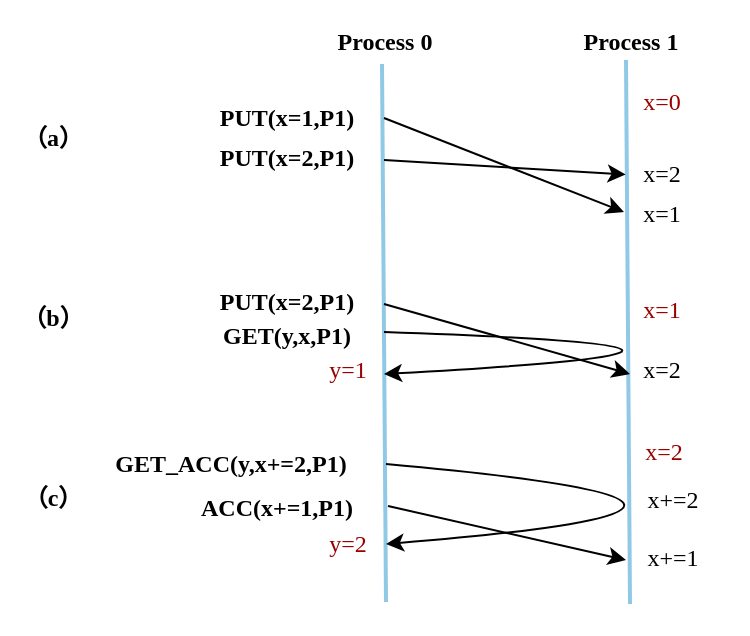 <mxfile version="24.1.0" type="device">
  <diagram name="第 1 页" id="pTsB45nY29L2gIAqsLVe">
    <mxGraphModel dx="794" dy="511" grid="0" gridSize="10" guides="1" tooltips="1" connect="1" arrows="1" fold="1" page="1" pageScale="1" pageWidth="827" pageHeight="1169" math="0" shadow="0">
      <root>
        <mxCell id="0" />
        <mxCell id="1" parent="0" />
        <mxCell id="GLqzAzolnZkkeIf7VO7s-38" value="" style="rounded=0;whiteSpace=wrap;html=1;fillColor=none;strokeColor=none;" vertex="1" parent="1">
          <mxGeometry x="39" y="126" width="366" height="317" as="geometry" />
        </mxCell>
        <mxCell id="GLqzAzolnZkkeIf7VO7s-1" value="" style="endArrow=none;html=1;rounded=0;strokeWidth=2;strokeColor=#90C9E6;" edge="1" parent="1">
          <mxGeometry width="50" height="50" relative="1" as="geometry">
            <mxPoint x="224" y="427" as="sourcePoint" />
            <mxPoint x="222" y="158" as="targetPoint" />
          </mxGeometry>
        </mxCell>
        <mxCell id="GLqzAzolnZkkeIf7VO7s-2" value="" style="endArrow=none;html=1;rounded=0;strokeWidth=2;strokeColor=#90C9E6;" edge="1" parent="1">
          <mxGeometry width="50" height="50" relative="1" as="geometry">
            <mxPoint x="346" y="428" as="sourcePoint" />
            <mxPoint x="344" y="156" as="targetPoint" />
          </mxGeometry>
        </mxCell>
        <mxCell id="GLqzAzolnZkkeIf7VO7s-3" value="&lt;font face=&quot;Verdana&quot;&gt;&lt;b style=&quot;&quot;&gt;Process 0&lt;/b&gt;&lt;/font&gt;" style="text;html=1;align=center;verticalAlign=middle;whiteSpace=wrap;rounded=0;" vertex="1" parent="1">
          <mxGeometry x="187" y="132" width="73" height="30" as="geometry" />
        </mxCell>
        <mxCell id="GLqzAzolnZkkeIf7VO7s-7" value="&lt;font color=&quot;#990000&quot; face=&quot;Verdana&quot;&gt;x=0&lt;/font&gt;" style="text;html=1;align=center;verticalAlign=middle;whiteSpace=wrap;rounded=0;" vertex="1" parent="1">
          <mxGeometry x="332" y="162" width="60" height="30" as="geometry" />
        </mxCell>
        <mxCell id="GLqzAzolnZkkeIf7VO7s-12" value="&lt;font face=&quot;Verdana&quot;&gt;&lt;b style=&quot;&quot;&gt;Process 1&lt;/b&gt;&lt;/font&gt;" style="text;html=1;align=center;verticalAlign=middle;whiteSpace=wrap;rounded=0;" vertex="1" parent="1">
          <mxGeometry x="310" y="132" width="73" height="30" as="geometry" />
        </mxCell>
        <mxCell id="GLqzAzolnZkkeIf7VO7s-13" value="&lt;font face=&quot;Verdana&quot;&gt;&lt;b style=&quot;&quot;&gt;（a&lt;/b&gt;&lt;/font&gt;&lt;b style=&quot;font-family: Verdana; background-color: initial;&quot;&gt;）&lt;/b&gt;" style="text;html=1;align=center;verticalAlign=middle;whiteSpace=wrap;rounded=0;" vertex="1" parent="1">
          <mxGeometry x="31" y="180" width="53" height="30" as="geometry" />
        </mxCell>
        <mxCell id="GLqzAzolnZkkeIf7VO7s-14" value="&lt;font face=&quot;Verdana&quot;&gt;&lt;b style=&quot;&quot;&gt;（b&lt;/b&gt;&lt;/font&gt;&lt;b style=&quot;font-family: Verdana; background-color: initial;&quot;&gt;）&lt;/b&gt;" style="text;html=1;align=center;verticalAlign=middle;whiteSpace=wrap;rounded=0;" vertex="1" parent="1">
          <mxGeometry x="31" y="270" width="53" height="30" as="geometry" />
        </mxCell>
        <mxCell id="GLqzAzolnZkkeIf7VO7s-15" value="&lt;font face=&quot;Verdana&quot;&gt;&lt;b style=&quot;&quot;&gt;（c&lt;/b&gt;&lt;/font&gt;&lt;b style=&quot;font-family: Verdana; background-color: initial;&quot;&gt;）&lt;/b&gt;" style="text;html=1;align=center;verticalAlign=middle;whiteSpace=wrap;rounded=0;" vertex="1" parent="1">
          <mxGeometry x="31" y="360" width="53" height="30" as="geometry" />
        </mxCell>
        <mxCell id="GLqzAzolnZkkeIf7VO7s-16" value="&lt;font face=&quot;Verdana&quot;&gt;&lt;b style=&quot;&quot;&gt;PUT(x=1,P1)&lt;/b&gt;&lt;/font&gt;" style="text;html=1;align=center;verticalAlign=middle;whiteSpace=wrap;rounded=0;" vertex="1" parent="1">
          <mxGeometry x="134" y="170" width="81" height="30" as="geometry" />
        </mxCell>
        <mxCell id="GLqzAzolnZkkeIf7VO7s-17" value="&lt;font face=&quot;Verdana&quot;&gt;&lt;b style=&quot;&quot;&gt;PUT(x=2,P1)&lt;/b&gt;&lt;/font&gt;" style="text;html=1;align=center;verticalAlign=middle;whiteSpace=wrap;rounded=0;" vertex="1" parent="1">
          <mxGeometry x="134" y="190" width="81" height="30" as="geometry" />
        </mxCell>
        <mxCell id="GLqzAzolnZkkeIf7VO7s-18" value="&lt;font face=&quot;Verdana&quot;&gt;x=2&lt;/font&gt;" style="text;html=1;align=center;verticalAlign=middle;whiteSpace=wrap;rounded=0;" vertex="1" parent="1">
          <mxGeometry x="332" y="198" width="60" height="30" as="geometry" />
        </mxCell>
        <mxCell id="GLqzAzolnZkkeIf7VO7s-19" value="&lt;font face=&quot;Verdana&quot;&gt;x=1&lt;/font&gt;" style="text;html=1;align=center;verticalAlign=middle;whiteSpace=wrap;rounded=0;" vertex="1" parent="1">
          <mxGeometry x="332" y="218" width="60" height="30" as="geometry" />
        </mxCell>
        <mxCell id="GLqzAzolnZkkeIf7VO7s-20" value="" style="endArrow=classic;html=1;rounded=0;" edge="1" parent="1">
          <mxGeometry width="50" height="50" relative="1" as="geometry">
            <mxPoint x="223" y="185" as="sourcePoint" />
            <mxPoint x="343" y="232" as="targetPoint" />
          </mxGeometry>
        </mxCell>
        <mxCell id="GLqzAzolnZkkeIf7VO7s-21" value="" style="endArrow=classic;html=1;rounded=0;entryX=0.197;entryY=-0.157;entryDx=0;entryDy=0;entryPerimeter=0;" edge="1" parent="1" target="GLqzAzolnZkkeIf7VO7s-19">
          <mxGeometry width="50" height="50" relative="1" as="geometry">
            <mxPoint x="223" y="206" as="sourcePoint" />
            <mxPoint x="343" y="253" as="targetPoint" />
          </mxGeometry>
        </mxCell>
        <mxCell id="GLqzAzolnZkkeIf7VO7s-22" value="&lt;font face=&quot;Verdana&quot;&gt;&lt;b style=&quot;&quot;&gt;PUT(x=2,P1)&lt;/b&gt;&lt;/font&gt;" style="text;html=1;align=center;verticalAlign=middle;whiteSpace=wrap;rounded=0;" vertex="1" parent="1">
          <mxGeometry x="134" y="262" width="81" height="30" as="geometry" />
        </mxCell>
        <mxCell id="GLqzAzolnZkkeIf7VO7s-23" value="&lt;font face=&quot;Verdana&quot;&gt;x=2&lt;/font&gt;" style="text;html=1;align=center;verticalAlign=middle;whiteSpace=wrap;rounded=0;" vertex="1" parent="1">
          <mxGeometry x="332" y="296" width="60" height="30" as="geometry" />
        </mxCell>
        <mxCell id="GLqzAzolnZkkeIf7VO7s-24" value="" style="endArrow=classic;html=1;rounded=0;entryX=0.233;entryY=0.567;entryDx=0;entryDy=0;entryPerimeter=0;" edge="1" parent="1" target="GLqzAzolnZkkeIf7VO7s-23">
          <mxGeometry width="50" height="50" relative="1" as="geometry">
            <mxPoint x="223" y="278" as="sourcePoint" />
            <mxPoint x="344" y="285" as="targetPoint" />
          </mxGeometry>
        </mxCell>
        <mxCell id="GLqzAzolnZkkeIf7VO7s-25" value="&lt;font face=&quot;Verdana&quot;&gt;&lt;b style=&quot;&quot;&gt;GET(y,x,P1)&lt;/b&gt;&lt;/font&gt;" style="text;html=1;align=center;verticalAlign=middle;whiteSpace=wrap;rounded=0;" vertex="1" parent="1">
          <mxGeometry x="134" y="279" width="81" height="30" as="geometry" />
        </mxCell>
        <mxCell id="GLqzAzolnZkkeIf7VO7s-26" value="" style="endArrow=classic;html=1;rounded=0;curved=1;" edge="1" parent="1">
          <mxGeometry width="50" height="50" relative="1" as="geometry">
            <mxPoint x="223" y="292" as="sourcePoint" />
            <mxPoint x="223" y="313" as="targetPoint" />
            <Array as="points">
              <mxPoint x="458" y="300" />
            </Array>
          </mxGeometry>
        </mxCell>
        <mxCell id="GLqzAzolnZkkeIf7VO7s-27" value="&lt;font color=&quot;#990000&quot; face=&quot;Verdana&quot;&gt;x=1&lt;/font&gt;" style="text;html=1;align=center;verticalAlign=middle;whiteSpace=wrap;rounded=0;" vertex="1" parent="1">
          <mxGeometry x="332" y="266" width="60" height="30" as="geometry" />
        </mxCell>
        <mxCell id="GLqzAzolnZkkeIf7VO7s-28" value="&lt;font color=&quot;#990000&quot; face=&quot;Verdana&quot;&gt;y&lt;/font&gt;&lt;span style=&quot;color: rgb(153, 0, 0); font-family: Verdana; background-color: initial;&quot;&gt;=1&lt;/span&gt;" style="text;html=1;align=center;verticalAlign=middle;whiteSpace=wrap;rounded=0;" vertex="1" parent="1">
          <mxGeometry x="175" y="296" width="60" height="30" as="geometry" />
        </mxCell>
        <mxCell id="GLqzAzolnZkkeIf7VO7s-29" value="&lt;font face=&quot;Verdana&quot;&gt;&lt;b style=&quot;&quot;&gt;GET_ACC(y,x+=2,P1)&lt;/b&gt;&lt;/font&gt;" style="text;html=1;align=center;verticalAlign=middle;whiteSpace=wrap;rounded=0;" vertex="1" parent="1">
          <mxGeometry x="86" y="343" width="121" height="30" as="geometry" />
        </mxCell>
        <mxCell id="GLqzAzolnZkkeIf7VO7s-30" value="&lt;font face=&quot;Verdana&quot;&gt;&lt;b style=&quot;&quot;&gt;ACC(x+=1,P1)&lt;/b&gt;&lt;/font&gt;" style="text;html=1;align=center;verticalAlign=middle;whiteSpace=wrap;rounded=0;" vertex="1" parent="1">
          <mxGeometry x="109" y="365" width="121" height="30" as="geometry" />
        </mxCell>
        <mxCell id="GLqzAzolnZkkeIf7VO7s-31" value="&lt;font face=&quot;Verdana&quot;&gt;x+=2&lt;/font&gt;" style="text;html=1;align=center;verticalAlign=middle;whiteSpace=wrap;rounded=0;" vertex="1" parent="1">
          <mxGeometry x="333" y="361" width="69" height="30" as="geometry" />
        </mxCell>
        <mxCell id="GLqzAzolnZkkeIf7VO7s-32" value="" style="endArrow=classic;html=1;rounded=0;" edge="1" parent="1">
          <mxGeometry width="50" height="50" relative="1" as="geometry">
            <mxPoint x="225" y="379" as="sourcePoint" />
            <mxPoint x="344" y="406" as="targetPoint" />
          </mxGeometry>
        </mxCell>
        <mxCell id="GLqzAzolnZkkeIf7VO7s-33" value="" style="endArrow=classic;html=1;rounded=0;curved=1;" edge="1" parent="1">
          <mxGeometry width="50" height="50" relative="1" as="geometry">
            <mxPoint x="224" y="358" as="sourcePoint" />
            <mxPoint x="224" y="398" as="targetPoint" />
            <Array as="points">
              <mxPoint x="459" y="379" />
            </Array>
          </mxGeometry>
        </mxCell>
        <mxCell id="GLqzAzolnZkkeIf7VO7s-34" value="&lt;font color=&quot;#990000&quot; face=&quot;Verdana&quot;&gt;x=2&lt;/font&gt;" style="text;html=1;align=center;verticalAlign=middle;whiteSpace=wrap;rounded=0;" vertex="1" parent="1">
          <mxGeometry x="333" y="337" width="60" height="30" as="geometry" />
        </mxCell>
        <mxCell id="GLqzAzolnZkkeIf7VO7s-36" value="&lt;font face=&quot;Verdana&quot;&gt;x+=1&lt;/font&gt;" style="text;html=1;align=center;verticalAlign=middle;whiteSpace=wrap;rounded=0;" vertex="1" parent="1">
          <mxGeometry x="333" y="390" width="69" height="30" as="geometry" />
        </mxCell>
        <mxCell id="GLqzAzolnZkkeIf7VO7s-37" value="&lt;font color=&quot;#990000&quot; face=&quot;Verdana&quot;&gt;y=2&lt;/font&gt;" style="text;html=1;align=center;verticalAlign=middle;whiteSpace=wrap;rounded=0;" vertex="1" parent="1">
          <mxGeometry x="175" y="383" width="60" height="30" as="geometry" />
        </mxCell>
      </root>
    </mxGraphModel>
  </diagram>
</mxfile>
